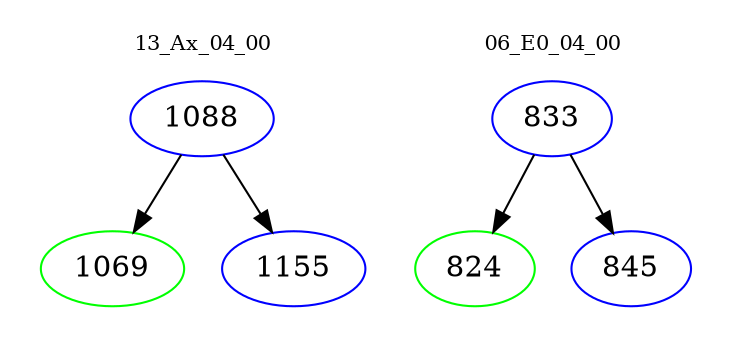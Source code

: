 digraph{
subgraph cluster_0 {
color = white
label = "13_Ax_04_00";
fontsize=10;
T0_1088 [label="1088", color="blue"]
T0_1088 -> T0_1069 [color="black"]
T0_1069 [label="1069", color="green"]
T0_1088 -> T0_1155 [color="black"]
T0_1155 [label="1155", color="blue"]
}
subgraph cluster_1 {
color = white
label = "06_E0_04_00";
fontsize=10;
T1_833 [label="833", color="blue"]
T1_833 -> T1_824 [color="black"]
T1_824 [label="824", color="green"]
T1_833 -> T1_845 [color="black"]
T1_845 [label="845", color="blue"]
}
}
